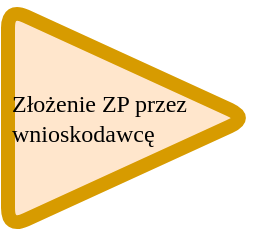 <mxfile version="14.6.6" type="github">
  <diagram id="prtHgNgQTEPvFCAcTncT" name="Page-1">
    <mxGraphModel dx="942" dy="593" grid="1" gridSize="10" guides="1" tooltips="1" connect="1" arrows="1" fold="1" page="1" pageScale="1" pageWidth="827" pageHeight="1169" math="0" shadow="0">
      <root>
        <mxCell id="0" />
        <mxCell id="1" parent="0" />
        <mxCell id="FWeo1_BL_VegPmoIYy2M-1" value="Złożenie ZP przez wnioskodawcę" style="triangle;whiteSpace=wrap;html=1;fontFamily=Verdana;align=left;fillColor=#ffe6cc;strokeColor=#d79b00;strokeWidth=7;rounded=1;" vertex="1" parent="1">
          <mxGeometry x="140" y="240" width="120" height="110" as="geometry" />
        </mxCell>
      </root>
    </mxGraphModel>
  </diagram>
</mxfile>
